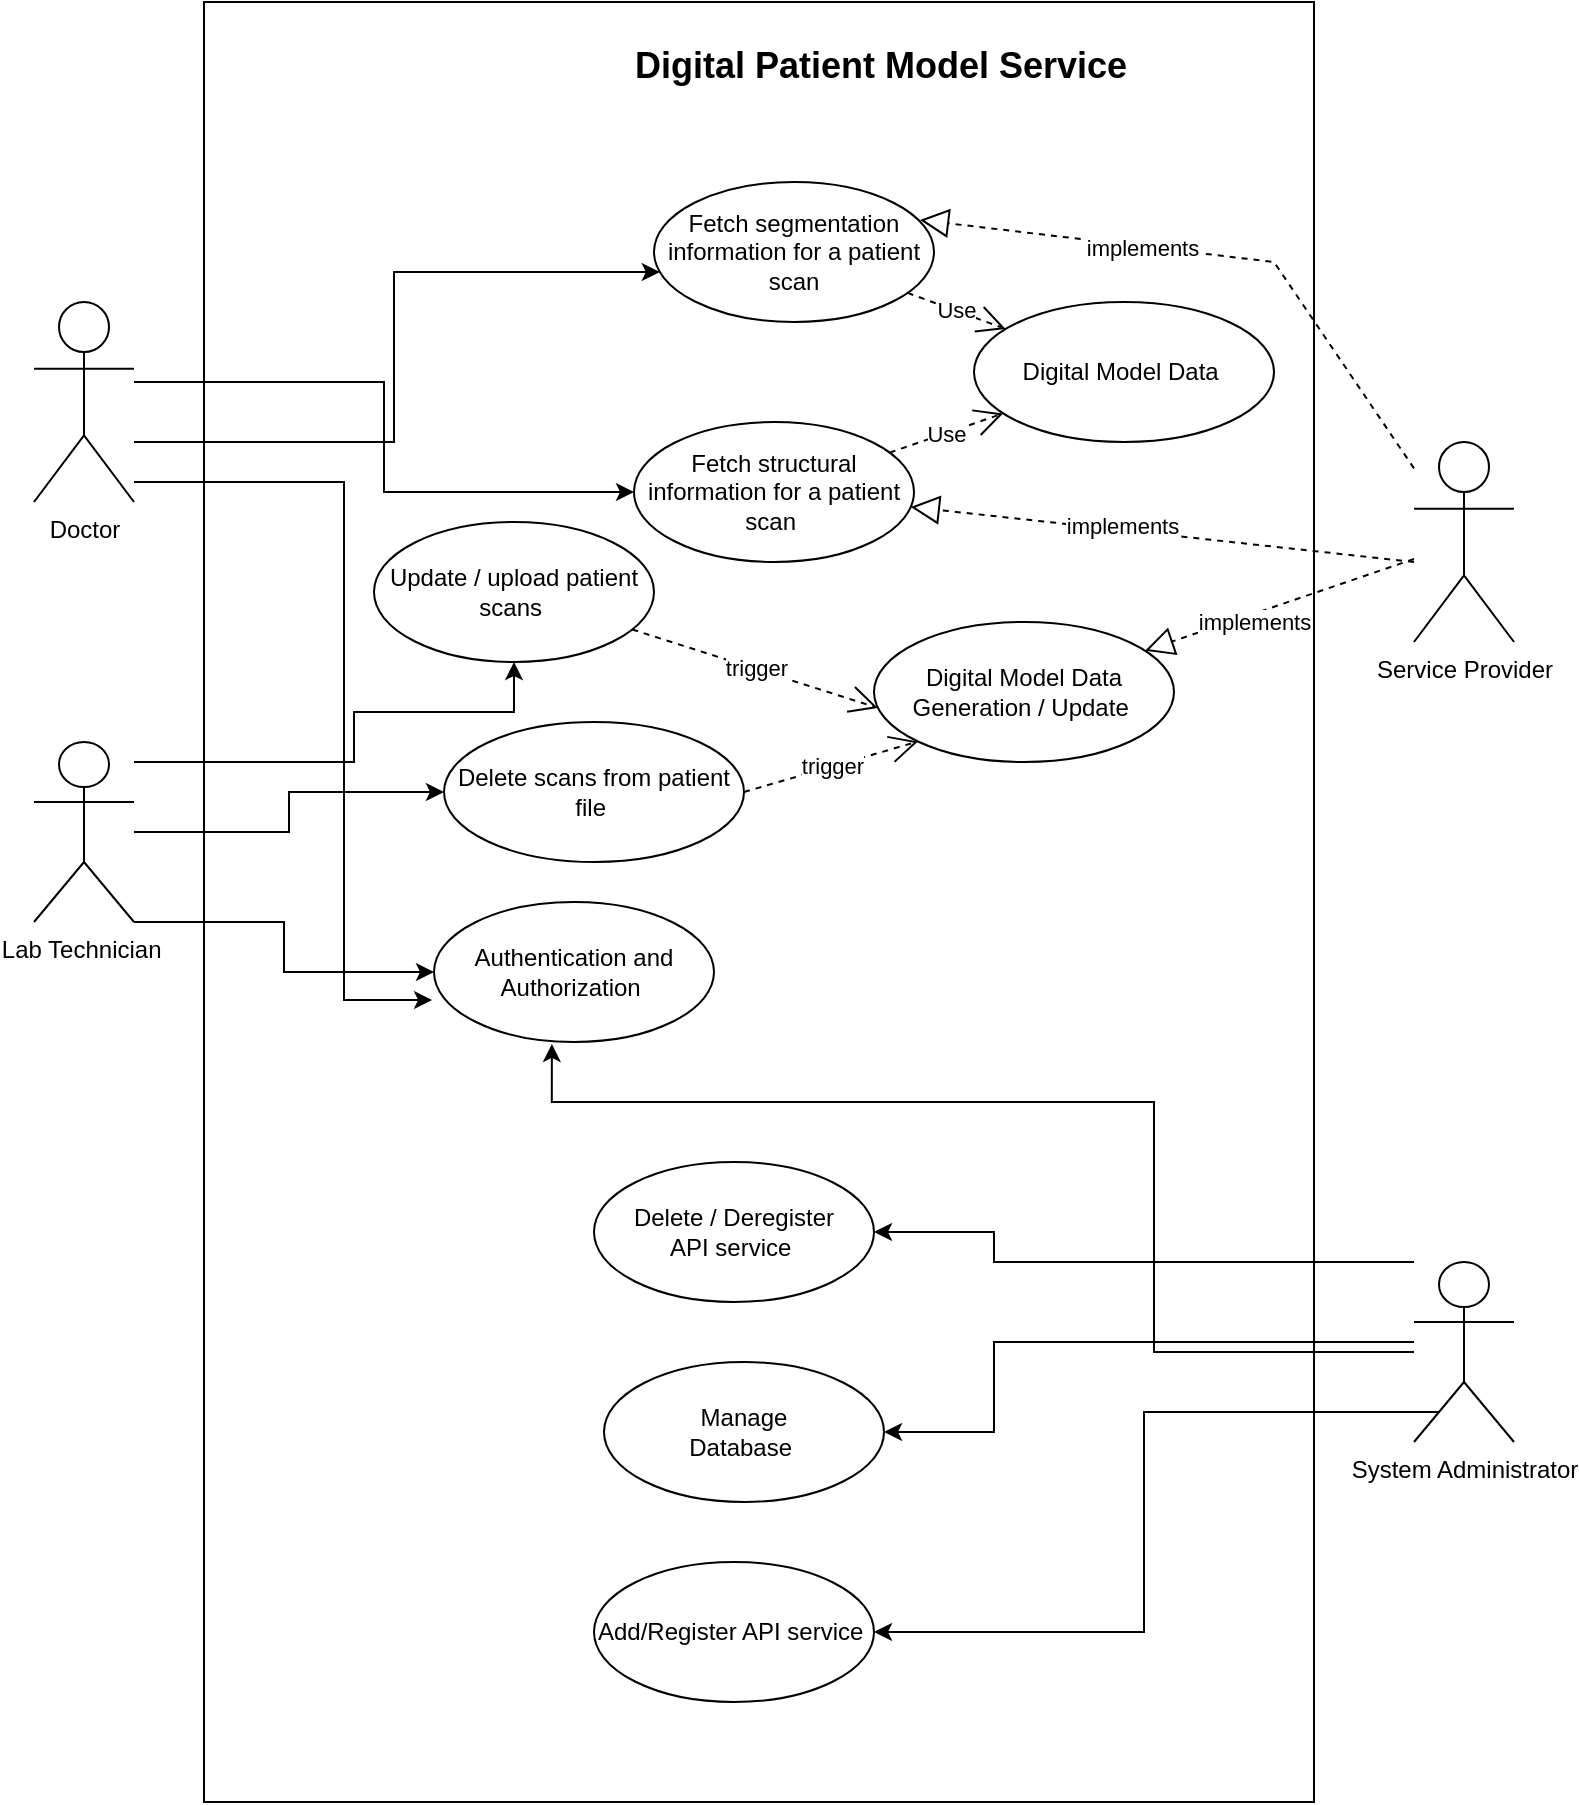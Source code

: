 <mxfile version="21.1.8" type="github">
  <diagram name="Page-1" id="073-A5HoCjjV2lGI__am">
    <mxGraphModel dx="2314" dy="1116" grid="1" gridSize="10" guides="1" tooltips="1" connect="1" arrows="1" fold="1" page="1" pageScale="1" pageWidth="850" pageHeight="1100" math="0" shadow="0">
      <root>
        <mxCell id="0" />
        <mxCell id="1" parent="0" />
        <mxCell id="Dz097fD4-B_uXPN6w9cI-42" value="" style="rounded=0;whiteSpace=wrap;html=1;" vertex="1" parent="1">
          <mxGeometry x="155" y="100" width="555" height="900" as="geometry" />
        </mxCell>
        <mxCell id="Dz097fD4-B_uXPN6w9cI-14" style="edgeStyle=orthogonalEdgeStyle;rounded=0;orthogonalLoop=1;jettySize=auto;html=1;" edge="1" parent="1" source="Dz097fD4-B_uXPN6w9cI-1" target="Dz097fD4-B_uXPN6w9cI-13">
          <mxGeometry relative="1" as="geometry">
            <mxPoint x="340" y="220" as="targetPoint" />
            <Array as="points">
              <mxPoint x="250" y="320" />
              <mxPoint x="250" y="235" />
            </Array>
          </mxGeometry>
        </mxCell>
        <mxCell id="Dz097fD4-B_uXPN6w9cI-15" style="edgeStyle=orthogonalEdgeStyle;rounded=0;orthogonalLoop=1;jettySize=auto;html=1;entryX=0;entryY=0.5;entryDx=0;entryDy=0;" edge="1" parent="1" source="Dz097fD4-B_uXPN6w9cI-1" target="Dz097fD4-B_uXPN6w9cI-12">
          <mxGeometry relative="1" as="geometry">
            <mxPoint x="320" y="350" as="targetPoint" />
            <Array as="points">
              <mxPoint x="245" y="290" />
              <mxPoint x="245" y="345" />
            </Array>
          </mxGeometry>
        </mxCell>
        <mxCell id="Dz097fD4-B_uXPN6w9cI-24" style="edgeStyle=orthogonalEdgeStyle;rounded=0;orthogonalLoop=1;jettySize=auto;html=1;entryX=-0.007;entryY=0.7;entryDx=0;entryDy=0;entryPerimeter=0;" edge="1" parent="1" source="Dz097fD4-B_uXPN6w9cI-1" target="Dz097fD4-B_uXPN6w9cI-23">
          <mxGeometry relative="1" as="geometry">
            <Array as="points">
              <mxPoint x="225" y="340" />
              <mxPoint x="225" y="599" />
            </Array>
          </mxGeometry>
        </mxCell>
        <mxCell id="Dz097fD4-B_uXPN6w9cI-1" value="Doctor" style="shape=umlActor;verticalLabelPosition=bottom;verticalAlign=top;html=1;" vertex="1" parent="1">
          <mxGeometry x="70" y="250" width="50" height="100" as="geometry" />
        </mxCell>
        <mxCell id="Dz097fD4-B_uXPN6w9cI-10" style="edgeStyle=orthogonalEdgeStyle;rounded=0;orthogonalLoop=1;jettySize=auto;html=1;" edge="1" parent="1" source="Dz097fD4-B_uXPN6w9cI-4" target="Dz097fD4-B_uXPN6w9cI-9">
          <mxGeometry relative="1" as="geometry" />
        </mxCell>
        <mxCell id="Dz097fD4-B_uXPN6w9cI-11" style="edgeStyle=orthogonalEdgeStyle;rounded=0;orthogonalLoop=1;jettySize=auto;html=1;" edge="1" parent="1" source="Dz097fD4-B_uXPN6w9cI-4" target="Dz097fD4-B_uXPN6w9cI-8">
          <mxGeometry relative="1" as="geometry">
            <Array as="points">
              <mxPoint x="230" y="480" />
              <mxPoint x="230" y="455" />
              <mxPoint x="310" y="455" />
            </Array>
          </mxGeometry>
        </mxCell>
        <mxCell id="Dz097fD4-B_uXPN6w9cI-32" style="edgeStyle=orthogonalEdgeStyle;rounded=0;orthogonalLoop=1;jettySize=auto;html=1;" edge="1" parent="1" source="Dz097fD4-B_uXPN6w9cI-4" target="Dz097fD4-B_uXPN6w9cI-23">
          <mxGeometry relative="1" as="geometry">
            <Array as="points">
              <mxPoint x="195" y="560" />
              <mxPoint x="195" y="585" />
            </Array>
          </mxGeometry>
        </mxCell>
        <mxCell id="Dz097fD4-B_uXPN6w9cI-4" value="Lab Technician&amp;nbsp;" style="shape=umlActor;verticalLabelPosition=bottom;verticalAlign=top;html=1;" vertex="1" parent="1">
          <mxGeometry x="70" y="470" width="50" height="90" as="geometry" />
        </mxCell>
        <mxCell id="Dz097fD4-B_uXPN6w9cI-20" style="edgeStyle=orthogonalEdgeStyle;rounded=0;orthogonalLoop=1;jettySize=auto;html=1;entryX=1;entryY=0.5;entryDx=0;entryDy=0;exitX=0.25;exitY=0.833;exitDx=0;exitDy=0;exitPerimeter=0;" edge="1" parent="1" source="Dz097fD4-B_uXPN6w9cI-7" target="Dz097fD4-B_uXPN6w9cI-16">
          <mxGeometry relative="1" as="geometry">
            <mxPoint x="120" y="750" as="sourcePoint" />
          </mxGeometry>
        </mxCell>
        <mxCell id="Dz097fD4-B_uXPN6w9cI-21" style="edgeStyle=orthogonalEdgeStyle;rounded=0;orthogonalLoop=1;jettySize=auto;html=1;" edge="1" parent="1" source="Dz097fD4-B_uXPN6w9cI-7" target="Dz097fD4-B_uXPN6w9cI-19">
          <mxGeometry relative="1" as="geometry">
            <Array as="points">
              <mxPoint x="550" y="730" />
              <mxPoint x="550" y="715" />
            </Array>
          </mxGeometry>
        </mxCell>
        <mxCell id="Dz097fD4-B_uXPN6w9cI-22" style="edgeStyle=orthogonalEdgeStyle;rounded=0;orthogonalLoop=1;jettySize=auto;html=1;entryX=1;entryY=0.5;entryDx=0;entryDy=0;" edge="1" parent="1" source="Dz097fD4-B_uXPN6w9cI-7" target="Dz097fD4-B_uXPN6w9cI-18">
          <mxGeometry relative="1" as="geometry">
            <Array as="points">
              <mxPoint x="550" y="770" />
              <mxPoint x="550" y="815" />
            </Array>
          </mxGeometry>
        </mxCell>
        <mxCell id="Dz097fD4-B_uXPN6w9cI-26" style="edgeStyle=orthogonalEdgeStyle;rounded=0;orthogonalLoop=1;jettySize=auto;html=1;entryX=0.421;entryY=1.014;entryDx=0;entryDy=0;entryPerimeter=0;" edge="1" parent="1" source="Dz097fD4-B_uXPN6w9cI-7" target="Dz097fD4-B_uXPN6w9cI-23">
          <mxGeometry relative="1" as="geometry">
            <Array as="points">
              <mxPoint x="630" y="775" />
              <mxPoint x="630" y="650" />
              <mxPoint x="329" y="650" />
            </Array>
          </mxGeometry>
        </mxCell>
        <mxCell id="Dz097fD4-B_uXPN6w9cI-7" value="System Administrator" style="shape=umlActor;verticalLabelPosition=bottom;verticalAlign=top;html=1;" vertex="1" parent="1">
          <mxGeometry x="760" y="730" width="50" height="90" as="geometry" />
        </mxCell>
        <mxCell id="Dz097fD4-B_uXPN6w9cI-8" value="Update / upload patient scans&amp;nbsp;" style="ellipse;whiteSpace=wrap;html=1;" vertex="1" parent="1">
          <mxGeometry x="240" y="360" width="140" height="70" as="geometry" />
        </mxCell>
        <mxCell id="Dz097fD4-B_uXPN6w9cI-9" value="Delete scans from patient file&amp;nbsp;" style="ellipse;whiteSpace=wrap;html=1;" vertex="1" parent="1">
          <mxGeometry x="275" y="460" width="150" height="70" as="geometry" />
        </mxCell>
        <mxCell id="Dz097fD4-B_uXPN6w9cI-12" value="Fetch structural information for a patient scan&amp;nbsp;" style="ellipse;whiteSpace=wrap;html=1;" vertex="1" parent="1">
          <mxGeometry x="370" y="310" width="140" height="70" as="geometry" />
        </mxCell>
        <mxCell id="Dz097fD4-B_uXPN6w9cI-13" value="Fetch segmentation information for a patient scan" style="ellipse;whiteSpace=wrap;html=1;" vertex="1" parent="1">
          <mxGeometry x="380" y="190" width="140" height="70" as="geometry" />
        </mxCell>
        <mxCell id="Dz097fD4-B_uXPN6w9cI-16" value="Add/Register API service&amp;nbsp;" style="ellipse;whiteSpace=wrap;html=1;" vertex="1" parent="1">
          <mxGeometry x="350" y="880" width="140" height="70" as="geometry" />
        </mxCell>
        <mxCell id="Dz097fD4-B_uXPN6w9cI-18" value="Manage &lt;br&gt;Database&amp;nbsp;" style="ellipse;whiteSpace=wrap;html=1;" vertex="1" parent="1">
          <mxGeometry x="355" y="780" width="140" height="70" as="geometry" />
        </mxCell>
        <mxCell id="Dz097fD4-B_uXPN6w9cI-19" value="Delete / Deregister &lt;br&gt;API service&amp;nbsp;" style="ellipse;whiteSpace=wrap;html=1;" vertex="1" parent="1">
          <mxGeometry x="350" y="680" width="140" height="70" as="geometry" />
        </mxCell>
        <mxCell id="Dz097fD4-B_uXPN6w9cI-23" value="Authentication and Authorization&amp;nbsp;" style="ellipse;whiteSpace=wrap;html=1;" vertex="1" parent="1">
          <mxGeometry x="270" y="550" width="140" height="70" as="geometry" />
        </mxCell>
        <mxCell id="Dz097fD4-B_uXPN6w9cI-28" value="Digital Model Data&amp;nbsp;" style="ellipse;whiteSpace=wrap;html=1;" vertex="1" parent="1">
          <mxGeometry x="540" y="250" width="150" height="70" as="geometry" />
        </mxCell>
        <mxCell id="Dz097fD4-B_uXPN6w9cI-30" value="Use" style="endArrow=open;endSize=12;dashed=1;html=1;rounded=0;" edge="1" parent="1" source="Dz097fD4-B_uXPN6w9cI-13" target="Dz097fD4-B_uXPN6w9cI-28">
          <mxGeometry width="160" relative="1" as="geometry">
            <mxPoint x="340" y="540" as="sourcePoint" />
            <mxPoint x="500" y="540" as="targetPoint" />
          </mxGeometry>
        </mxCell>
        <mxCell id="Dz097fD4-B_uXPN6w9cI-31" value="Use" style="endArrow=open;endSize=12;dashed=1;html=1;rounded=0;" edge="1" parent="1" source="Dz097fD4-B_uXPN6w9cI-12" target="Dz097fD4-B_uXPN6w9cI-28">
          <mxGeometry width="160" relative="1" as="geometry">
            <mxPoint x="340" y="540" as="sourcePoint" />
            <mxPoint x="500" y="540" as="targetPoint" />
          </mxGeometry>
        </mxCell>
        <mxCell id="Dz097fD4-B_uXPN6w9cI-34" value="trigger" style="endArrow=open;endSize=12;dashed=1;html=1;rounded=0;entryX=0.013;entryY=0.614;entryDx=0;entryDy=0;entryPerimeter=0;" edge="1" parent="1" source="Dz097fD4-B_uXPN6w9cI-8" target="Dz097fD4-B_uXPN6w9cI-35">
          <mxGeometry width="160" relative="1" as="geometry">
            <mxPoint x="340" y="540" as="sourcePoint" />
            <mxPoint x="510" y="530" as="targetPoint" />
            <Array as="points" />
          </mxGeometry>
        </mxCell>
        <mxCell id="Dz097fD4-B_uXPN6w9cI-35" value="Digital Model Data&lt;br&gt;Generation / Update&amp;nbsp;" style="ellipse;whiteSpace=wrap;html=1;" vertex="1" parent="1">
          <mxGeometry x="490" y="410" width="150" height="70" as="geometry" />
        </mxCell>
        <mxCell id="Dz097fD4-B_uXPN6w9cI-36" value="trigger" style="endArrow=open;endSize=12;dashed=1;html=1;rounded=0;entryX=0;entryY=1;entryDx=0;entryDy=0;exitX=1;exitY=0.5;exitDx=0;exitDy=0;" edge="1" parent="1" source="Dz097fD4-B_uXPN6w9cI-9" target="Dz097fD4-B_uXPN6w9cI-35">
          <mxGeometry width="160" relative="1" as="geometry">
            <mxPoint x="379" y="424" as="sourcePoint" />
            <mxPoint x="562" y="483" as="targetPoint" />
            <Array as="points" />
          </mxGeometry>
        </mxCell>
        <mxCell id="Dz097fD4-B_uXPN6w9cI-43" value="&lt;font style=&quot;font-size: 18px;&quot;&gt;Digital Patient Model Service&lt;/font&gt;" style="text;strokeColor=none;fillColor=none;html=1;fontSize=24;fontStyle=1;verticalAlign=middle;align=center;" vertex="1" parent="1">
          <mxGeometry x="325" y="110" width="335" height="40" as="geometry" />
        </mxCell>
        <mxCell id="Dz097fD4-B_uXPN6w9cI-45" value="Service Provider" style="shape=umlActor;verticalLabelPosition=bottom;verticalAlign=top;html=1;" vertex="1" parent="1">
          <mxGeometry x="760" y="320" width="50" height="100" as="geometry" />
        </mxCell>
        <mxCell id="Dz097fD4-B_uXPN6w9cI-48" value="" style="endArrow=block;dashed=1;endFill=0;endSize=12;html=1;rounded=0;" edge="1" parent="1" source="Dz097fD4-B_uXPN6w9cI-45" target="Dz097fD4-B_uXPN6w9cI-35">
          <mxGeometry width="160" relative="1" as="geometry">
            <mxPoint x="340" y="530" as="sourcePoint" />
            <mxPoint x="500" y="530" as="targetPoint" />
          </mxGeometry>
        </mxCell>
        <mxCell id="Dz097fD4-B_uXPN6w9cI-53" value="implements" style="edgeLabel;html=1;align=center;verticalAlign=middle;resizable=0;points=[];" vertex="1" connectable="0" parent="Dz097fD4-B_uXPN6w9cI-48">
          <mxGeometry x="0.209" y="4" relative="1" as="geometry">
            <mxPoint as="offset" />
          </mxGeometry>
        </mxCell>
        <mxCell id="Dz097fD4-B_uXPN6w9cI-49" value="" style="endArrow=block;dashed=1;endFill=0;endSize=12;html=1;rounded=0;entryX=0.95;entryY=0.271;entryDx=0;entryDy=0;entryPerimeter=0;" edge="1" parent="1" source="Dz097fD4-B_uXPN6w9cI-45" target="Dz097fD4-B_uXPN6w9cI-13">
          <mxGeometry width="160" relative="1" as="geometry">
            <mxPoint x="782" y="443" as="sourcePoint" />
            <mxPoint x="670" y="430" as="targetPoint" />
            <Array as="points">
              <mxPoint x="690" y="230" />
            </Array>
          </mxGeometry>
        </mxCell>
        <mxCell id="Dz097fD4-B_uXPN6w9cI-51" value="implements" style="edgeLabel;html=1;align=center;verticalAlign=middle;resizable=0;points=[];" vertex="1" connectable="0" parent="Dz097fD4-B_uXPN6w9cI-49">
          <mxGeometry x="0.261" y="1" relative="1" as="geometry">
            <mxPoint as="offset" />
          </mxGeometry>
        </mxCell>
        <mxCell id="Dz097fD4-B_uXPN6w9cI-50" value="" style="endArrow=block;dashed=1;endFill=0;endSize=12;html=1;rounded=0;" edge="1" parent="1" target="Dz097fD4-B_uXPN6w9cI-12">
          <mxGeometry width="160" relative="1" as="geometry">
            <mxPoint x="760" y="380" as="sourcePoint" />
            <mxPoint x="460" y="270" as="targetPoint" />
          </mxGeometry>
        </mxCell>
        <mxCell id="Dz097fD4-B_uXPN6w9cI-52" value="implements" style="edgeLabel;html=1;align=center;verticalAlign=middle;resizable=0;points=[];" vertex="1" connectable="0" parent="1">
          <mxGeometry x="620.001" y="284.997" as="geometry">
            <mxPoint x="-6" y="77" as="offset" />
          </mxGeometry>
        </mxCell>
      </root>
    </mxGraphModel>
  </diagram>
</mxfile>
